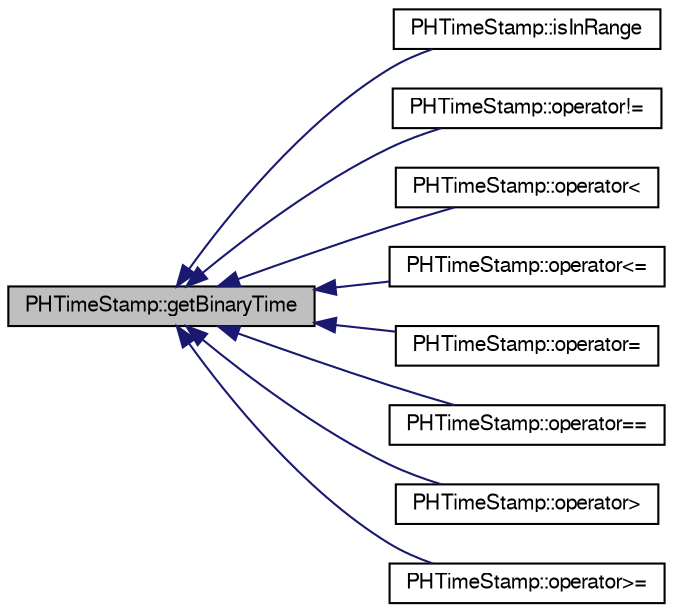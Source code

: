 digraph "PHTimeStamp::getBinaryTime"
{
  bgcolor="transparent";
  edge [fontname="FreeSans",fontsize="10",labelfontname="FreeSans",labelfontsize="10"];
  node [fontname="FreeSans",fontsize="10",shape=record];
  rankdir="LR";
  Node1 [label="PHTimeStamp::getBinaryTime",height=0.2,width=0.4,color="black", fillcolor="grey75", style="filled" fontcolor="black"];
  Node1 -> Node2 [dir="back",color="midnightblue",fontsize="10",style="solid",fontname="FreeSans"];
  Node2 [label="PHTimeStamp::isInRange",height=0.2,width=0.4,color="black",URL="$da/dc2/classPHTimeStamp.html#ab0c76ccf8b17e48aade0285166dadea9"];
  Node1 -> Node3 [dir="back",color="midnightblue",fontsize="10",style="solid",fontname="FreeSans"];
  Node3 [label="PHTimeStamp::operator!=",height=0.2,width=0.4,color="black",URL="$da/dc2/classPHTimeStamp.html#ab435851125a5a1c0dbd06e894db8a127"];
  Node1 -> Node4 [dir="back",color="midnightblue",fontsize="10",style="solid",fontname="FreeSans"];
  Node4 [label="PHTimeStamp::operator\<",height=0.2,width=0.4,color="black",URL="$da/dc2/classPHTimeStamp.html#ab27748494c0534d6a2f8ede07947bfa8"];
  Node1 -> Node5 [dir="back",color="midnightblue",fontsize="10",style="solid",fontname="FreeSans"];
  Node5 [label="PHTimeStamp::operator\<=",height=0.2,width=0.4,color="black",URL="$da/dc2/classPHTimeStamp.html#a5358b9066aa087923362fcbb74fe6b39"];
  Node1 -> Node6 [dir="back",color="midnightblue",fontsize="10",style="solid",fontname="FreeSans"];
  Node6 [label="PHTimeStamp::operator=",height=0.2,width=0.4,color="black",URL="$da/dc2/classPHTimeStamp.html#a12e552179f9c234f56994265525e5869"];
  Node1 -> Node7 [dir="back",color="midnightblue",fontsize="10",style="solid",fontname="FreeSans"];
  Node7 [label="PHTimeStamp::operator==",height=0.2,width=0.4,color="black",URL="$da/dc2/classPHTimeStamp.html#ad2b5f298b0c7da03908e78a88cdf796a"];
  Node1 -> Node8 [dir="back",color="midnightblue",fontsize="10",style="solid",fontname="FreeSans"];
  Node8 [label="PHTimeStamp::operator\>",height=0.2,width=0.4,color="black",URL="$da/dc2/classPHTimeStamp.html#ad470fe3745b014535488aa3637b1fcbe"];
  Node1 -> Node9 [dir="back",color="midnightblue",fontsize="10",style="solid",fontname="FreeSans"];
  Node9 [label="PHTimeStamp::operator\>=",height=0.2,width=0.4,color="black",URL="$da/dc2/classPHTimeStamp.html#a18da9bcb1a28e064d5a75b3108c1483e"];
}
